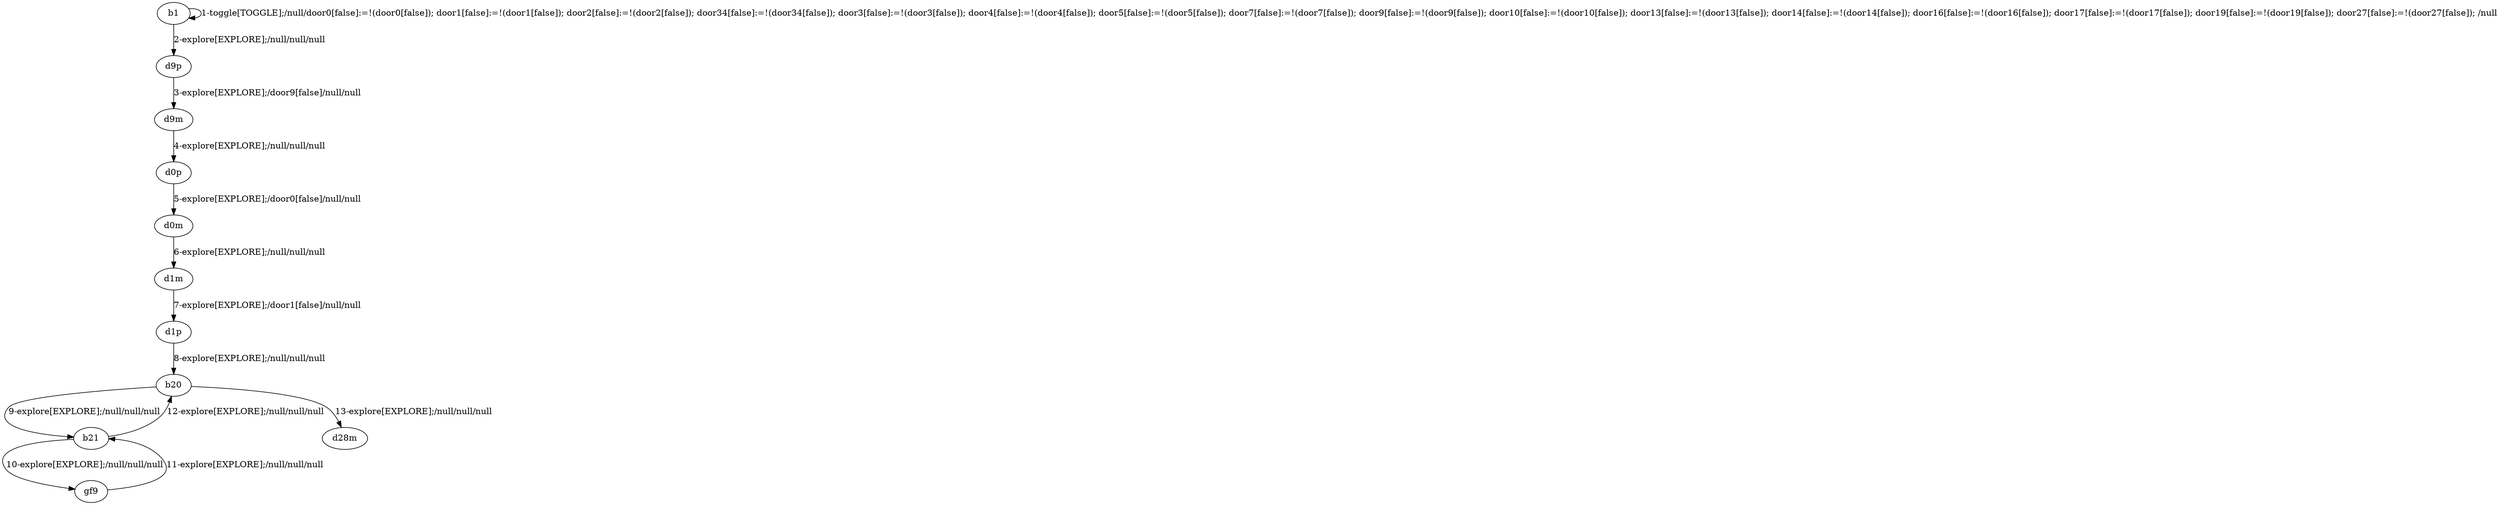 # Total number of goals covered by this test: 4
# b20 --> b21
# b21 --> b20
# b21 --> gf9
# gf9 --> b21

digraph g {
"b1" -> "b1" [label = "1-toggle[TOGGLE];/null/door0[false]:=!(door0[false]); door1[false]:=!(door1[false]); door2[false]:=!(door2[false]); door34[false]:=!(door34[false]); door3[false]:=!(door3[false]); door4[false]:=!(door4[false]); door5[false]:=!(door5[false]); door7[false]:=!(door7[false]); door9[false]:=!(door9[false]); door10[false]:=!(door10[false]); door13[false]:=!(door13[false]); door14[false]:=!(door14[false]); door16[false]:=!(door16[false]); door17[false]:=!(door17[false]); door19[false]:=!(door19[false]); door27[false]:=!(door27[false]); /null"];
"b1" -> "d9p" [label = "2-explore[EXPLORE];/null/null/null"];
"d9p" -> "d9m" [label = "3-explore[EXPLORE];/door9[false]/null/null"];
"d9m" -> "d0p" [label = "4-explore[EXPLORE];/null/null/null"];
"d0p" -> "d0m" [label = "5-explore[EXPLORE];/door0[false]/null/null"];
"d0m" -> "d1m" [label = "6-explore[EXPLORE];/null/null/null"];
"d1m" -> "d1p" [label = "7-explore[EXPLORE];/door1[false]/null/null"];
"d1p" -> "b20" [label = "8-explore[EXPLORE];/null/null/null"];
"b20" -> "b21" [label = "9-explore[EXPLORE];/null/null/null"];
"b21" -> "gf9" [label = "10-explore[EXPLORE];/null/null/null"];
"gf9" -> "b21" [label = "11-explore[EXPLORE];/null/null/null"];
"b21" -> "b20" [label = "12-explore[EXPLORE];/null/null/null"];
"b20" -> "d28m" [label = "13-explore[EXPLORE];/null/null/null"];
}